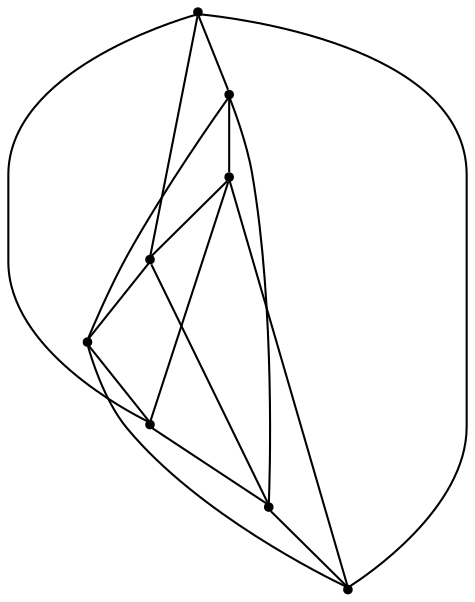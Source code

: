 graph {
  node [shape=point,comment="{\"directed\":false,\"doi\":\"10.1007/978-3-540-24595-7_37\",\"figure\":\"2\"}"]

  v0 [pos="1002.5750317950581,329.9938042958578"]
  v1 [pos="896.2552666242733,223.69370460510254"]
  v2 [pos="896.2552666242733,294.56035296122235"]
  v3 [pos="931.6951830486919,329.9938042958578"]
  v4 [pos="789.9375681322674,329.9938042958578"]
  v5 [pos="860.8174168786337,329.9938042958578"]
  v6 [pos="896.2552666242733,365.4249668121338"]
  v7 [pos="896.2552666242733,436.2916787465414"]

  v0 -- v1 [id="-1",pos="1002.5750317950581,329.9938042958578 1002.5739825581395,271.4448134104411 954.8151344476744,223.69472185770672 896.2552666242733,223.69370460510254"]
  v4 -- v6 [id="-2",pos="789.9375681322674,329.9938042958578 789.9386173691861,349.50725237528485 837.6974654796511,365.42394955952966 896.2552666242733,365.4249668121338"]
  v4 -- v7 [id="-3",pos="789.9375681322674,329.9938042958578 789.9386173691861,388.5407606760661 837.6974654796511,436.2905979156494 896.2552666242733,436.2916787465414"]
  v5 -- v7 [id="-4",pos="860.8174168786337,329.9938042958578 860.8184502180233,388.5407606760661 876.7381086482558,436.2905979156494 896.2552666242733,436.2916787465414"]
  v5 -- v6 [id="-5",pos="860.8174168786337,329.9938042958578 860.8184502180233,349.50725237528485 876.7381086482558,365.42394955952966 896.2552666242733,365.4249668121338"]
  v7 -- v3 [id="-6",pos="896.2552666242733,436.2916787465414 915.7744912790697,436.2905979156494 931.6941497093023,388.5407606760661 931.6951830486919,329.9938042958578"]
  v7 -- v0 [id="-7",pos="896.2552666242733,436.2916787465414 954.8151344476744,436.2905979156494 1002.5739825581395,388.5407606760661 1002.5750317950581,329.9938042958578"]
  v6 -- v0 [id="-8",pos="896.2552666242733,365.4249668121338 954.8151344476744,365.42394955952966 1002.5739825581395,349.50725237528485 1002.5750317950581,329.9938042958578"]
  v6 -- v3 [id="-9",pos="896.2552666242733,365.4249668121338 915.7744912790697,365.42394955952966 931.6941497093023,349.50725237528485 931.6951830486919,329.9938042958578"]
  v2 -- v4 [id="-10",pos="896.2552666242733,294.56035296122235 837.6974654796511,294.56137021382654 789.9386173691861,310.4780673980713 789.9375681322674,329.9938042958578"]
  v2 -- v5 [id="-11",pos="896.2552666242733,294.56035296122235 876.7381086482558,294.56137021382654 860.8184502180233,310.4780673980713 860.8174168786337,329.9938042958578"]
  v1 -- v5 [id="-12",pos="896.2552666242733,223.69370460510254 876.7381086482558,223.69472185770672 860.8184502180233,271.4448134104411 860.8174168786337,329.9938042958578"]
  v1 -- v4 [id="-13",pos="896.2552666242733,223.69370460510254 837.6974654796511,223.69472185770672 789.9386173691861,271.4448134104411 789.9375681322674,329.9938042958578"]
  v3 -- v1 [id="-14",pos="931.6951830486919,329.9938042958578 931.6941497093023,271.4448134104411 915.7744912790697,223.69472185770672 896.2552666242733,223.69370460510254"]
  v3 -- v2 [id="-15",pos="931.6951830486919,329.9938042958578 931.6941497093023,310.4780673980713 915.7744912790697,294.56137021382654 896.2552666242733,294.56035296122235"]
  v0 -- v2 [id="-16",pos="1002.5750317950581,329.9938042958578 1002.5739825581395,310.4780673980713 954.8151344476744,294.56137021382654 896.2552666242733,294.56035296122235"]
}